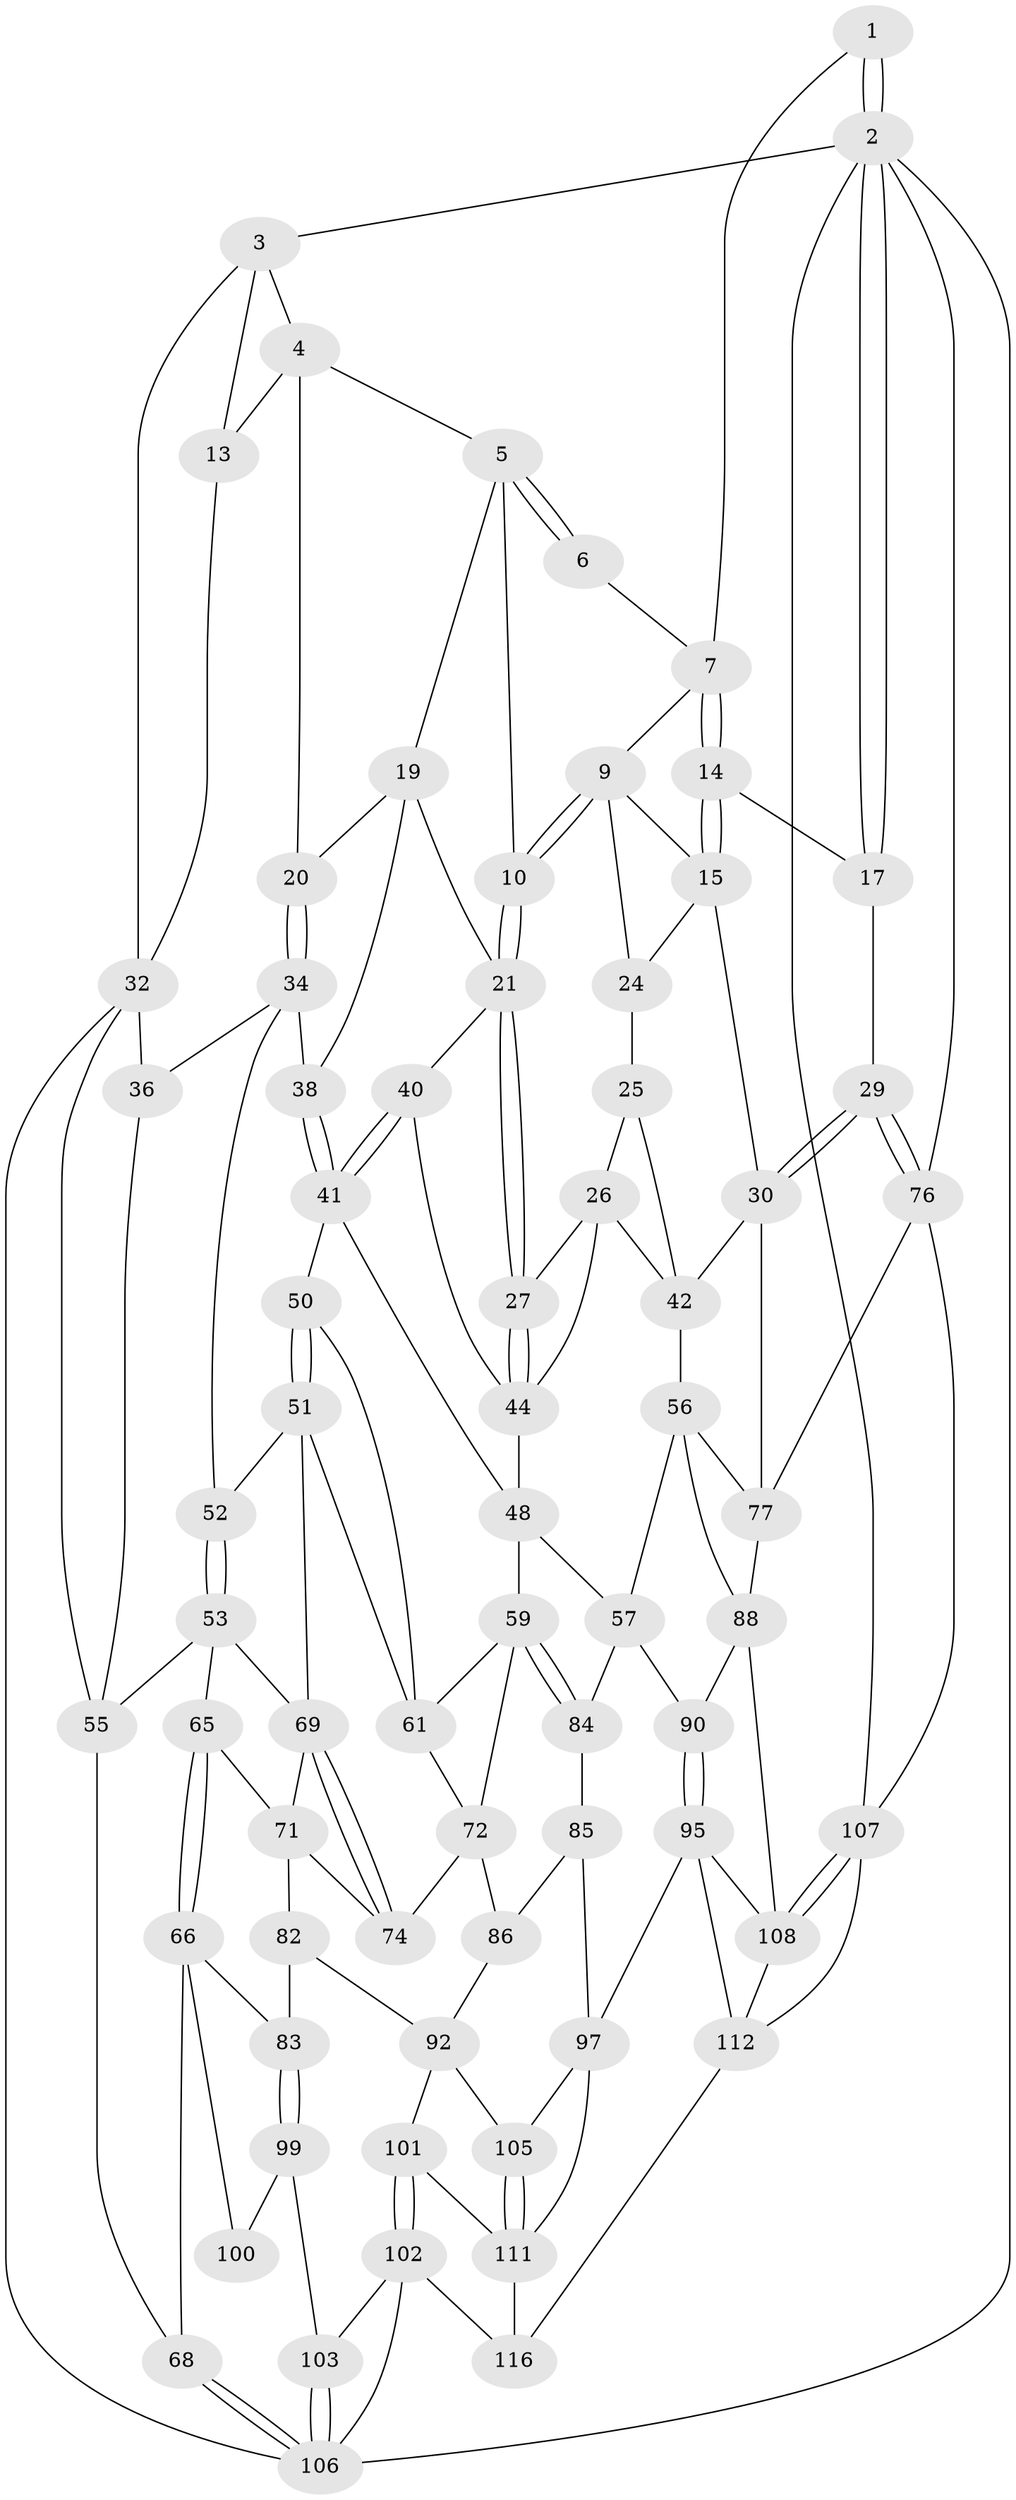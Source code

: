 // Generated by graph-tools (version 1.1) at 2025/24/03/03/25 07:24:31]
// undirected, 71 vertices, 153 edges
graph export_dot {
graph [start="1"]
  node [color=gray90,style=filled];
  1 [pos="+0.945087148086077+0"];
  2 [pos="+1+0",super="+75"];
  3 [pos="+0.1273217777462841+0"];
  4 [pos="+0.36636153453676085+0",super="+12"];
  5 [pos="+0.4332395633513808+0",super="+11"];
  6 [pos="+0.5118854004686001+0"];
  7 [pos="+0.8453134729693759+0.019428584296843868",super="+8"];
  9 [pos="+0.6512167644985323+0.17017386946883917",super="+16"];
  10 [pos="+0.6060286161765019+0.16950047986866298"];
  13 [pos="+0.05806199233595416+0.15137094935476364"];
  14 [pos="+0.8575426511274025+0.1550924359482207",super="+18"];
  15 [pos="+0.8262530891937367+0.19298845963102568",super="+31"];
  17 [pos="+1+0",super="+28"];
  19 [pos="+0.4578522828196103+0.08545874922939603",super="+23"];
  20 [pos="+0.2669146272797483+0.2238421352371161"];
  21 [pos="+0.5898860708874956+0.29373868617125837",super="+22"];
  24 [pos="+0.6938584134647994+0.27786028139793195",super="+37"];
  25 [pos="+0.689614721138114+0.30354775119380667",super="+39"];
  26 [pos="+0.6770533678145807+0.3189553222937995",super="+43"];
  27 [pos="+0.595654457871611+0.31519354082799067"];
  29 [pos="+1+0.495002739264233"];
  30 [pos="+1+0.4825586673658488",super="+46"];
  32 [pos="+0+0.3102163650547179",super="+33"];
  34 [pos="+0.26103411026188267+0.34522435423341546",super="+35"];
  36 [pos="+0.20565884833059606+0.346272147414098"];
  38 [pos="+0.39935881410134905+0.33329101664396954"];
  40 [pos="+0.5101968264171565+0.3960499061666566"];
  41 [pos="+0.4675348406068026+0.4181516294632833",super="+49"];
  42 [pos="+0.7425548569251884+0.4091904135506271",super="+47"];
  44 [pos="+0.587050618598559+0.3773374874847899",super="+45"];
  48 [pos="+0.6197444241518377+0.5495521663392898",super="+58"];
  50 [pos="+0.45504200143327256+0.4471806380180742"];
  51 [pos="+0.3192353465390771+0.47123242866574433",super="+62"];
  52 [pos="+0.26797761211530324+0.452018509532605"];
  53 [pos="+0.25226518453571045+0.47786840838504135",super="+54"];
  55 [pos="+0.10381633133256991+0.4918108800381636",super="+64"];
  56 [pos="+0.717886697801974+0.6142547416843893",super="+78"];
  57 [pos="+0.6750934075576356+0.6024141711382028",super="+87"];
  59 [pos="+0.5408472031498182+0.6068054112168904",super="+60"];
  61 [pos="+0.45199737930901807+0.48141709086525725",super="+63"];
  65 [pos="+0.12410716915475871+0.6067071390536675"];
  66 [pos="+0.05036565187012365+0.6127090154353833",super="+67"];
  68 [pos="+0+0.5569353444038015"];
  69 [pos="+0.28938842066156933+0.6145382809710423",super="+70"];
  71 [pos="+0.15365809940333822+0.6090008695330544",super="+81"];
  72 [pos="+0.41593405557192037+0.5988086841131909",super="+73"];
  74 [pos="+0.2964839066615429+0.6451692458660314"];
  76 [pos="+1+0.7919658785411878",super="+79"];
  77 [pos="+0.8562667209671501+0.5697592327564129",super="+80"];
  82 [pos="+0.24866430207157034+0.7105821797243964"];
  83 [pos="+0.1907577542060766+0.7308309553846958"];
  84 [pos="+0.5208419965647506+0.708233399180785"];
  85 [pos="+0.5176451353790554+0.7114044104415254",super="+94"];
  86 [pos="+0.39367029037306084+0.6892094719177517",super="+91"];
  88 [pos="+0.7756165904462392+0.7205605500387026",super="+89"];
  90 [pos="+0.6439228509134063+0.7875317919182017"];
  92 [pos="+0.36090199377267607+0.8190458378553271",super="+93"];
  95 [pos="+0.6227256825003592+0.8314041800688659",super="+96"];
  97 [pos="+0.521563422453861+0.8741049274370336",super="+98"];
  99 [pos="+0.1558966852730209+0.7682125314830537",super="+104"];
  100 [pos="+0+0.6076711579746884"];
  101 [pos="+0.265268367631781+0.8820208992065725"];
  102 [pos="+0.17452969148100309+0.9446011453596529",super="+117"];
  103 [pos="+0.1300597992364401+0.8753469182541189"];
  105 [pos="+0.4084723635477999+0.8449551203072181"];
  106 [pos="+0+0.811199842827744",super="+110"];
  107 [pos="+0.7970272247764834+0.9023610365967825",super="+113"];
  108 [pos="+0.756620465476272+0.8736618110621698",super="+109"];
  111 [pos="+0.38615521342494247+0.9678744608651682",super="+115"];
  112 [pos="+0.656023711540456+0.9844983434267139",super="+114"];
  116 [pos="+0.4451304992200813+1"];
  1 -- 2;
  1 -- 2;
  1 -- 7;
  2 -- 3;
  2 -- 17;
  2 -- 17;
  2 -- 107;
  2 -- 76;
  2 -- 106;
  3 -- 4;
  3 -- 13;
  3 -- 32;
  4 -- 5;
  4 -- 13;
  4 -- 20;
  5 -- 6;
  5 -- 6;
  5 -- 10;
  5 -- 19;
  6 -- 7;
  7 -- 14;
  7 -- 14;
  7 -- 9;
  9 -- 10;
  9 -- 10;
  9 -- 24;
  9 -- 15;
  10 -- 21;
  10 -- 21;
  13 -- 32;
  14 -- 15;
  14 -- 15;
  14 -- 17 [weight=2];
  15 -- 30;
  15 -- 24;
  17 -- 29;
  19 -- 20;
  19 -- 21;
  19 -- 38;
  20 -- 34;
  20 -- 34;
  21 -- 27;
  21 -- 27;
  21 -- 40;
  24 -- 25 [weight=2];
  25 -- 26;
  25 -- 42;
  26 -- 27;
  26 -- 42;
  26 -- 44;
  27 -- 44;
  27 -- 44;
  29 -- 30;
  29 -- 30;
  29 -- 76;
  29 -- 76;
  30 -- 42;
  30 -- 77;
  32 -- 36;
  32 -- 55;
  32 -- 106;
  34 -- 38;
  34 -- 36;
  34 -- 52;
  36 -- 55;
  38 -- 41;
  38 -- 41;
  40 -- 41;
  40 -- 41;
  40 -- 44;
  41 -- 48;
  41 -- 50;
  42 -- 56;
  44 -- 48;
  48 -- 57;
  48 -- 59;
  50 -- 51;
  50 -- 51;
  50 -- 61;
  51 -- 52;
  51 -- 69;
  51 -- 61;
  52 -- 53;
  52 -- 53;
  53 -- 69;
  53 -- 65;
  53 -- 55;
  55 -- 68;
  56 -- 57;
  56 -- 88;
  56 -- 77;
  57 -- 90;
  57 -- 84;
  59 -- 84;
  59 -- 84;
  59 -- 72;
  59 -- 61;
  61 -- 72;
  65 -- 66;
  65 -- 66;
  65 -- 71;
  66 -- 83;
  66 -- 100;
  66 -- 68;
  68 -- 106;
  68 -- 106;
  69 -- 74;
  69 -- 74;
  69 -- 71;
  71 -- 74;
  71 -- 82;
  72 -- 74;
  72 -- 86;
  76 -- 107;
  76 -- 77;
  77 -- 88;
  82 -- 83;
  82 -- 92;
  83 -- 99;
  83 -- 99;
  84 -- 85;
  85 -- 86 [weight=2];
  85 -- 97;
  86 -- 92;
  88 -- 90;
  88 -- 108;
  90 -- 95;
  90 -- 95;
  92 -- 105;
  92 -- 101;
  95 -- 108;
  95 -- 112;
  95 -- 97;
  97 -- 111;
  97 -- 105;
  99 -- 100 [weight=2];
  99 -- 103;
  101 -- 102;
  101 -- 102;
  101 -- 111;
  102 -- 103;
  102 -- 116;
  102 -- 106;
  103 -- 106;
  103 -- 106;
  105 -- 111;
  105 -- 111;
  107 -- 108;
  107 -- 108;
  107 -- 112;
  108 -- 112;
  111 -- 116;
  112 -- 116;
}
